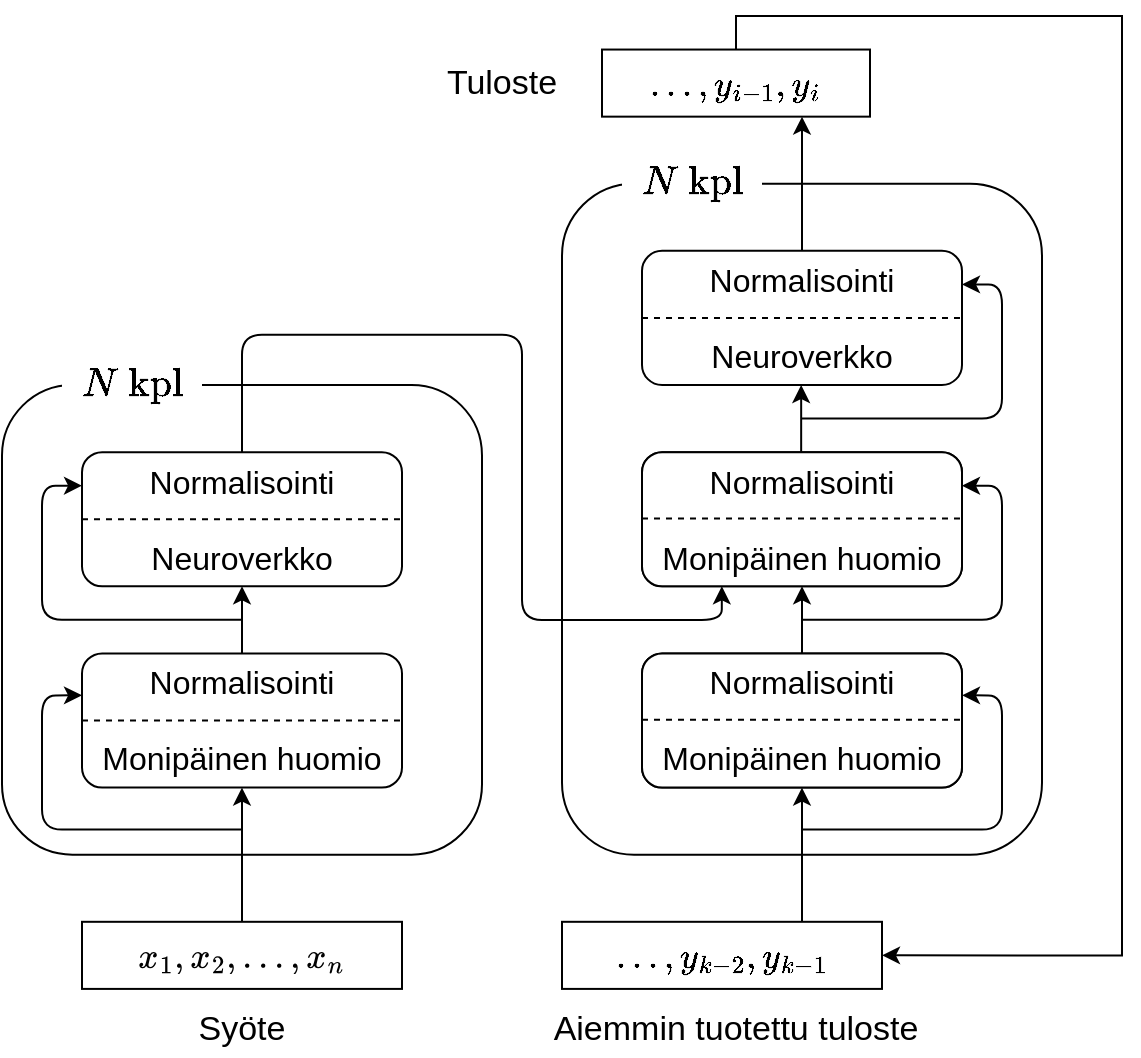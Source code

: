 <mxfile version="21.3.2" type="github">
  <diagram name="Sivu-1" id="GMaKvx0z-_WbxwCyOCGv">
    <mxGraphModel dx="1134" dy="603" grid="1" gridSize="10" guides="1" tooltips="1" connect="1" arrows="1" fold="1" page="1" pageScale="1" pageWidth="827" pageHeight="1169" math="1" shadow="0">
      <root>
        <mxCell id="0" />
        <mxCell id="1" parent="0" />
        <mxCell id="I8HA8xImL1ggvuEU1R1x-11" value="" style="group" vertex="1" connectable="0" parent="1">
          <mxGeometry x="120" y="280" width="560" height="520" as="geometry" />
        </mxCell>
        <mxCell id="7PYKrdhhIDAXLN2S15Va-42" style="edgeStyle=orthogonalEdgeStyle;rounded=1;orthogonalLoop=1;jettySize=auto;html=1;exitX=1;exitY=0.25;exitDx=0;exitDy=0;entryX=1;entryY=0.25;entryDx=0;entryDy=0;" parent="I8HA8xImL1ggvuEU1R1x-11" target="7PYKrdhhIDAXLN2S15Va-36" edge="1">
          <mxGeometry relative="1" as="geometry">
            <mxPoint x="400" y="201.29" as="sourcePoint" />
            <Array as="points">
              <mxPoint x="500" y="201.29" />
              <mxPoint x="500" y="134.194" />
            </Array>
          </mxGeometry>
        </mxCell>
        <mxCell id="7PYKrdhhIDAXLN2S15Va-36" value="&lt;div style=&quot;font-size: 16px;&quot;&gt;&lt;font style=&quot;font-size: 16px;&quot;&gt;Normalisointi&lt;/font&gt;&lt;/div&gt;&lt;div style=&quot;font-size: 16px;&quot;&gt;&lt;font style=&quot;font-size: 16px;&quot;&gt;&lt;br&gt;&lt;/font&gt;&lt;/div&gt;&lt;div style=&quot;font-size: 16px;&quot;&gt;&lt;font style=&quot;font-size: 16px;&quot;&gt;Neuroverkko&lt;font style=&quot;font-size: 16px;&quot;&gt;&lt;br&gt;&lt;/font&gt;&lt;/font&gt;&lt;/div&gt;" style="rounded=1;whiteSpace=wrap;html=1;" parent="I8HA8xImL1ggvuEU1R1x-11" vertex="1">
          <mxGeometry x="320" y="117.419" width="160" height="67.097" as="geometry" />
        </mxCell>
        <mxCell id="7PYKrdhhIDAXLN2S15Va-35" value="&lt;div style=&quot;font-size: 16px;&quot;&gt;&lt;font style=&quot;font-size: 16px;&quot;&gt;Normalisointi&lt;/font&gt;&lt;/div&gt;&lt;div style=&quot;font-size: 16px;&quot;&gt;&lt;font style=&quot;font-size: 16px;&quot;&gt;&lt;br&gt;&lt;/font&gt;&lt;/div&gt;&lt;div style=&quot;font-size: 16px;&quot;&gt;&lt;font style=&quot;font-size: 16px;&quot;&gt;Huomio&lt;font style=&quot;font-size: 16px;&quot;&gt;&lt;br&gt;&lt;/font&gt;&lt;/font&gt;&lt;/div&gt;" style="rounded=1;whiteSpace=wrap;html=1;" parent="I8HA8xImL1ggvuEU1R1x-11" vertex="1">
          <mxGeometry x="320" y="218.065" width="160" height="67.097" as="geometry" />
        </mxCell>
        <mxCell id="7PYKrdhhIDAXLN2S15Va-34" value="&lt;div style=&quot;font-size: 16px;&quot;&gt;&lt;font style=&quot;font-size: 16px;&quot;&gt;Normalisointi&lt;/font&gt;&lt;/div&gt;&lt;div style=&quot;font-size: 16px;&quot;&gt;&lt;font style=&quot;font-size: 16px;&quot;&gt;&lt;br&gt;&lt;/font&gt;&lt;/div&gt;&lt;div style=&quot;font-size: 16px;&quot;&gt;&lt;font style=&quot;font-size: 16px;&quot;&gt;Huomio&lt;font style=&quot;font-size: 16px;&quot;&gt;&lt;br&gt;&lt;/font&gt;&lt;/font&gt;&lt;/div&gt;" style="rounded=1;whiteSpace=wrap;html=1;" parent="I8HA8xImL1ggvuEU1R1x-11" vertex="1">
          <mxGeometry x="320" y="318.71" width="160" height="67.097" as="geometry" />
        </mxCell>
        <mxCell id="7PYKrdhhIDAXLN2S15Va-33" value="&lt;div style=&quot;font-size: 16px;&quot;&gt;&lt;font style=&quot;font-size: 16px;&quot;&gt;Normalisointi&lt;/font&gt;&lt;/div&gt;&lt;div style=&quot;font-size: 16px;&quot;&gt;&lt;font style=&quot;font-size: 16px;&quot;&gt;&lt;br&gt;&lt;/font&gt;&lt;/div&gt;&lt;div style=&quot;font-size: 16px;&quot;&gt;&lt;font style=&quot;font-size: 16px;&quot;&gt;Monipäinen huomio&lt;font style=&quot;font-size: 16px;&quot;&gt;&lt;br&gt;&lt;/font&gt;&lt;/font&gt;&lt;/div&gt;" style="rounded=1;whiteSpace=wrap;html=1;" parent="I8HA8xImL1ggvuEU1R1x-11" vertex="1">
          <mxGeometry x="40" y="318.71" width="160" height="67.097" as="geometry" />
        </mxCell>
        <mxCell id="7PYKrdhhIDAXLN2S15Va-39" style="edgeStyle=orthogonalEdgeStyle;rounded=1;orthogonalLoop=1;jettySize=auto;html=1;exitX=0.5;exitY=0;exitDx=0;exitDy=0;entryX=0.333;entryY=0.6;entryDx=0;entryDy=0;entryPerimeter=0;" parent="I8HA8xImL1ggvuEU1R1x-11" source="7PYKrdhhIDAXLN2S15Va-3" edge="1">
          <mxGeometry relative="1" as="geometry">
            <mxPoint x="359.92" y="285.161" as="targetPoint" />
            <Array as="points">
              <mxPoint x="120" y="159.355" />
              <mxPoint x="260" y="159.355" />
              <mxPoint x="260" y="301.935" />
              <mxPoint x="360" y="301.935" />
            </Array>
          </mxGeometry>
        </mxCell>
        <mxCell id="7PYKrdhhIDAXLN2S15Va-48" style="edgeStyle=orthogonalEdgeStyle;rounded=1;orthogonalLoop=1;jettySize=auto;html=1;entryX=0;entryY=0.25;entryDx=0;entryDy=0;" parent="I8HA8xImL1ggvuEU1R1x-11" target="7PYKrdhhIDAXLN2S15Va-3" edge="1">
          <mxGeometry relative="1" as="geometry">
            <mxPoint x="120" y="301.935" as="sourcePoint" />
            <Array as="points">
              <mxPoint x="20" y="301.935" />
              <mxPoint x="20" y="234.839" />
            </Array>
          </mxGeometry>
        </mxCell>
        <mxCell id="7PYKrdhhIDAXLN2S15Va-3" value="&lt;div style=&quot;font-size: 16px;&quot;&gt;&lt;font style=&quot;font-size: 16px;&quot;&gt;Normalisointi&lt;/font&gt;&lt;/div&gt;&lt;div style=&quot;font-size: 16px;&quot;&gt;&lt;font style=&quot;font-size: 16px;&quot;&gt;&lt;br&gt;&lt;/font&gt;&lt;/div&gt;&lt;div style=&quot;font-size: 16px;&quot;&gt;&lt;font style=&quot;font-size: 16px;&quot;&gt;Neuroverkko&lt;br&gt;&lt;/font&gt;&lt;/div&gt;" style="rounded=1;whiteSpace=wrap;html=1;" parent="I8HA8xImL1ggvuEU1R1x-11" vertex="1">
          <mxGeometry x="40" y="218.065" width="160" height="67.097" as="geometry" />
        </mxCell>
        <mxCell id="7PYKrdhhIDAXLN2S15Va-24" style="edgeStyle=orthogonalEdgeStyle;rounded=0;orthogonalLoop=1;jettySize=auto;html=1;exitX=0.5;exitY=0;exitDx=0;exitDy=0;entryX=0.5;entryY=1;entryDx=0;entryDy=0;" parent="I8HA8xImL1ggvuEU1R1x-11" edge="1">
          <mxGeometry relative="1" as="geometry">
            <mxPoint x="400" y="318.71" as="sourcePoint" />
            <mxPoint x="400" y="285.161" as="targetPoint" />
          </mxGeometry>
        </mxCell>
        <mxCell id="7PYKrdhhIDAXLN2S15Va-26" style="edgeStyle=orthogonalEdgeStyle;rounded=0;orthogonalLoop=1;jettySize=auto;html=1;entryX=0.5;entryY=1;entryDx=0;entryDy=0;exitX=0.75;exitY=0;exitDx=0;exitDy=0;" parent="I8HA8xImL1ggvuEU1R1x-11" edge="1">
          <mxGeometry relative="1" as="geometry">
            <mxPoint x="400" y="385.806" as="targetPoint" />
            <mxPoint x="400" y="452.903" as="sourcePoint" />
          </mxGeometry>
        </mxCell>
        <mxCell id="7PYKrdhhIDAXLN2S15Va-31" style="edgeStyle=orthogonalEdgeStyle;rounded=0;orthogonalLoop=1;jettySize=auto;html=1;exitX=0.5;exitY=0;exitDx=0;exitDy=0;" parent="I8HA8xImL1ggvuEU1R1x-11" edge="1">
          <mxGeometry relative="1" as="geometry">
            <mxPoint x="400" y="50.323" as="targetPoint" />
            <mxPoint x="400" y="117.419" as="sourcePoint" />
          </mxGeometry>
        </mxCell>
        <mxCell id="7PYKrdhhIDAXLN2S15Va-25" style="edgeStyle=orthogonalEdgeStyle;rounded=0;orthogonalLoop=1;jettySize=auto;html=1;exitX=0.5;exitY=0;exitDx=0;exitDy=0;entryX=0.5;entryY=1;entryDx=0;entryDy=0;" parent="I8HA8xImL1ggvuEU1R1x-11" edge="1">
          <mxGeometry relative="1" as="geometry">
            <mxPoint x="399.58" y="218.065" as="sourcePoint" />
            <mxPoint x="399.58" y="184.516" as="targetPoint" />
          </mxGeometry>
        </mxCell>
        <mxCell id="7PYKrdhhIDAXLN2S15Va-9" value="" style="endArrow=classic;html=1;rounded=0;entryX=0.5;entryY=1;entryDx=0;entryDy=0;exitX=0.5;exitY=0;exitDx=0;exitDy=0;" parent="I8HA8xImL1ggvuEU1R1x-11" target="7PYKrdhhIDAXLN2S15Va-3" edge="1">
          <mxGeometry width="50" height="50" relative="1" as="geometry">
            <mxPoint x="120" y="318.71" as="sourcePoint" />
            <mxPoint x="360" y="260" as="targetPoint" />
          </mxGeometry>
        </mxCell>
        <mxCell id="7PYKrdhhIDAXLN2S15Va-10" value="" style="endArrow=classic;html=1;rounded=0;entryX=0.5;entryY=1;entryDx=0;entryDy=0;" parent="I8HA8xImL1ggvuEU1R1x-11" edge="1">
          <mxGeometry width="50" height="50" relative="1" as="geometry">
            <mxPoint x="120" y="452.903" as="sourcePoint" />
            <mxPoint x="120" y="385.806" as="targetPoint" />
          </mxGeometry>
        </mxCell>
        <mxCell id="7PYKrdhhIDAXLN2S15Va-15" value="" style="endArrow=none;dashed=1;html=1;rounded=0;exitX=0;exitY=0.5;exitDx=0;exitDy=0;entryX=1;entryY=0.5;entryDx=0;entryDy=0;" parent="I8HA8xImL1ggvuEU1R1x-11" edge="1">
          <mxGeometry width="50" height="50" relative="1" as="geometry">
            <mxPoint x="40" y="352.258" as="sourcePoint" />
            <mxPoint x="200" y="352.258" as="targetPoint" />
          </mxGeometry>
        </mxCell>
        <mxCell id="7PYKrdhhIDAXLN2S15Va-16" value="" style="endArrow=none;dashed=1;html=1;rounded=0;exitX=0;exitY=0.5;exitDx=0;exitDy=0;entryX=1;entryY=0.5;entryDx=0;entryDy=0;" parent="I8HA8xImL1ggvuEU1R1x-11" source="7PYKrdhhIDAXLN2S15Va-3" target="7PYKrdhhIDAXLN2S15Va-3" edge="1">
          <mxGeometry width="50" height="50" relative="1" as="geometry">
            <mxPoint x="230" y="327.097" as="sourcePoint" />
            <mxPoint x="280" y="285.161" as="targetPoint" />
          </mxGeometry>
        </mxCell>
        <mxCell id="7PYKrdhhIDAXLN2S15Va-21" value="" style="endArrow=none;dashed=1;html=1;rounded=0;exitX=0;exitY=0.5;exitDx=0;exitDy=0;entryX=1;entryY=0.5;entryDx=0;entryDy=0;" parent="I8HA8xImL1ggvuEU1R1x-11" edge="1">
          <mxGeometry width="50" height="50" relative="1" as="geometry">
            <mxPoint x="320" y="150.968" as="sourcePoint" />
            <mxPoint x="480" y="150.968" as="targetPoint" />
          </mxGeometry>
        </mxCell>
        <mxCell id="7PYKrdhhIDAXLN2S15Va-22" value="" style="endArrow=none;dashed=1;html=1;rounded=0;exitX=0;exitY=0.5;exitDx=0;exitDy=0;entryX=1;entryY=0.5;entryDx=0;entryDy=0;" parent="I8HA8xImL1ggvuEU1R1x-11" edge="1">
          <mxGeometry width="50" height="50" relative="1" as="geometry">
            <mxPoint x="320" y="251.194" as="sourcePoint" />
            <mxPoint x="480" y="251.194" as="targetPoint" />
          </mxGeometry>
        </mxCell>
        <mxCell id="7PYKrdhhIDAXLN2S15Va-23" value="" style="endArrow=none;dashed=1;html=1;rounded=0;exitX=0;exitY=0.5;exitDx=0;exitDy=0;entryX=1;entryY=0.5;entryDx=0;entryDy=0;" parent="I8HA8xImL1ggvuEU1R1x-11" edge="1">
          <mxGeometry width="50" height="50" relative="1" as="geometry">
            <mxPoint x="320" y="351.839" as="sourcePoint" />
            <mxPoint x="480" y="351.839" as="targetPoint" />
          </mxGeometry>
        </mxCell>
        <mxCell id="7PYKrdhhIDAXLN2S15Va-43" style="edgeStyle=orthogonalEdgeStyle;rounded=1;orthogonalLoop=1;jettySize=auto;html=1;exitX=1;exitY=0.25;exitDx=0;exitDy=0;entryX=1;entryY=0.25;entryDx=0;entryDy=0;" parent="I8HA8xImL1ggvuEU1R1x-11" edge="1">
          <mxGeometry relative="1" as="geometry">
            <mxPoint x="480" y="234.839" as="targetPoint" />
            <mxPoint x="400" y="301.935" as="sourcePoint" />
            <Array as="points">
              <mxPoint x="500" y="301.935" />
              <mxPoint x="500" y="234.839" />
            </Array>
          </mxGeometry>
        </mxCell>
        <mxCell id="7PYKrdhhIDAXLN2S15Va-44" style="edgeStyle=orthogonalEdgeStyle;rounded=1;orthogonalLoop=1;jettySize=auto;html=1;exitX=1;exitY=0.25;exitDx=0;exitDy=0;entryX=1;entryY=0.25;entryDx=0;entryDy=0;" parent="I8HA8xImL1ggvuEU1R1x-11" edge="1">
          <mxGeometry relative="1" as="geometry">
            <mxPoint x="480" y="339.677" as="targetPoint" />
            <mxPoint x="400" y="406.774" as="sourcePoint" />
            <Array as="points">
              <mxPoint x="500" y="406.774" />
              <mxPoint x="500" y="339.677" />
            </Array>
          </mxGeometry>
        </mxCell>
        <mxCell id="7PYKrdhhIDAXLN2S15Va-49" style="edgeStyle=orthogonalEdgeStyle;rounded=1;orthogonalLoop=1;jettySize=auto;html=1;entryX=0;entryY=0.25;entryDx=0;entryDy=0;" parent="I8HA8xImL1ggvuEU1R1x-11" edge="1">
          <mxGeometry relative="1" as="geometry">
            <mxPoint x="40" y="339.677" as="targetPoint" />
            <mxPoint x="120" y="406.774" as="sourcePoint" />
            <Array as="points">
              <mxPoint x="20" y="406.774" />
              <mxPoint x="20" y="339.677" />
            </Array>
          </mxGeometry>
        </mxCell>
        <mxCell id="7PYKrdhhIDAXLN2S15Va-50" value="" style="rounded=1;whiteSpace=wrap;html=1;fillColor=none;" parent="I8HA8xImL1ggvuEU1R1x-11" vertex="1">
          <mxGeometry y="184.516" width="240" height="234.839" as="geometry" />
        </mxCell>
        <mxCell id="7PYKrdhhIDAXLN2S15Va-51" value="" style="rounded=1;whiteSpace=wrap;html=1;fillColor=none;" parent="I8HA8xImL1ggvuEU1R1x-11" vertex="1">
          <mxGeometry x="280" y="83.871" width="240" height="335.484" as="geometry" />
        </mxCell>
        <mxCell id="Tz3jFz0AzKm_h4EaVXFq-5" style="edgeStyle=orthogonalEdgeStyle;rounded=0;orthogonalLoop=1;jettySize=auto;html=1;exitX=0.5;exitY=0;exitDx=0;exitDy=0;" parent="I8HA8xImL1ggvuEU1R1x-11" source="Tz3jFz0AzKm_h4EaVXFq-4" edge="1">
          <mxGeometry relative="1" as="geometry">
            <mxPoint x="440" y="469.677" as="targetPoint" />
            <Array as="points">
              <mxPoint x="367" />
              <mxPoint x="560" />
            </Array>
          </mxGeometry>
        </mxCell>
        <mxCell id="Tz3jFz0AzKm_h4EaVXFq-4" value="&lt;div style=&quot;font-size: 13px;&quot;&gt;&lt;font style=&quot;font-size: 15px;&quot;&gt;$$\dots, y_{i-1}, y_{i}$$&lt;/font&gt;&lt;/div&gt;" style="rounded=0;whiteSpace=wrap;html=1;" parent="I8HA8xImL1ggvuEU1R1x-11" vertex="1">
          <mxGeometry x="300" y="16.774" width="134" height="33.548" as="geometry" />
        </mxCell>
        <mxCell id="Tz3jFz0AzKm_h4EaVXFq-6" value="&lt;font style=&quot;font-size: 15px;&quot;&gt;&lt;svg xmlns:xlink=&quot;http://www.w3.org/1999/xlink&quot; viewBox=&quot;0 -442 5769 636&quot; role=&quot;img&quot; height=&quot;1.439ex&quot; width=&quot;13.052ex&quot; xmlns=&quot;http://www.w3.org/2000/svg&quot; style=&quot;vertical-align: -0.439ex;&quot;&gt;&lt;defs&gt;&lt;path d=&quot;M52 289Q59 331 106 386T222 442Q257 442 286 424T329 379Q371 442 430 442Q467 442 494 420T522 361Q522 332 508 314T481 292T458 288Q439 288 427 299T415 328Q415 374 465 391Q454 404 425 404Q412 404 406 402Q368 386 350 336Q290 115 290 78Q290 50 306 38T341 26Q378 26 414 59T463 140Q466 150 469 151T485 153H489Q504 153 504 145Q504 144 502 134Q486 77 440 33T333 -11Q263 -11 227 52Q186 -10 133 -10H127Q78 -10 57 16T35 71Q35 103 54 123T99 143Q142 143 142 101Q142 81 130 66T107 46T94 41L91 40Q91 39 97 36T113 29T132 26Q168 26 194 71Q203 87 217 139T245 247T261 313Q266 340 266 352Q266 380 251 392T217 404Q177 404 142 372T93 290Q91 281 88 280T72 278H58Q52 284 52 289Z&quot; id=&quot;MJX-2-TEX-I-1D465&quot;&gt;&lt;/path&gt;&lt;path d=&quot;M213 578L200 573Q186 568 160 563T102 556H83V602H102Q149 604 189 617T245 641T273 663Q275 666 285 666Q294 666 302 660V361L303 61Q310 54 315 52T339 48T401 46H427V0H416Q395 3 257 3Q121 3 100 0H88V46H114Q136 46 152 46T177 47T193 50T201 52T207 57T213 61V578Z&quot; id=&quot;MJX-2-TEX-N-31&quot;&gt;&lt;/path&gt;&lt;path d=&quot;M78 35T78 60T94 103T137 121Q165 121 187 96T210 8Q210 -27 201 -60T180 -117T154 -158T130 -185T117 -194Q113 -194 104 -185T95 -172Q95 -168 106 -156T131 -126T157 -76T173 -3V9L172 8Q170 7 167 6T161 3T152 1T140 0Q113 0 96 17Z&quot; id=&quot;MJX-2-TEX-N-2C&quot;&gt;&lt;/path&gt;&lt;path d=&quot;M109 429Q82 429 66 447T50 491Q50 562 103 614T235 666Q326 666 387 610T449 465Q449 422 429 383T381 315T301 241Q265 210 201 149L142 93L218 92Q375 92 385 97Q392 99 409 186V189H449V186Q448 183 436 95T421 3V0H50V19V31Q50 38 56 46T86 81Q115 113 136 137Q145 147 170 174T204 211T233 244T261 278T284 308T305 340T320 369T333 401T340 431T343 464Q343 527 309 573T212 619Q179 619 154 602T119 569T109 550Q109 549 114 549Q132 549 151 535T170 489Q170 464 154 447T109 429Z&quot; id=&quot;MJX-2-TEX-N-32&quot;&gt;&lt;/path&gt;&lt;path d=&quot;M78 60Q78 84 95 102T138 120Q162 120 180 104T199 61Q199 36 182 18T139 0T96 17T78 60ZM525 60Q525 84 542 102T585 120Q609 120 627 104T646 61Q646 36 629 18T586 0T543 17T525 60ZM972 60Q972 84 989 102T1032 120Q1056 120 1074 104T1093 61Q1093 36 1076 18T1033 0T990 17T972 60Z&quot; id=&quot;MJX-2-TEX-N-2026&quot;&gt;&lt;/path&gt;&lt;path d=&quot;M21 287Q22 293 24 303T36 341T56 388T89 425T135 442Q171 442 195 424T225 390T231 369Q231 367 232 367L243 378Q304 442 382 442Q436 442 469 415T503 336T465 179T427 52Q427 26 444 26Q450 26 453 27Q482 32 505 65T540 145Q542 153 560 153Q580 153 580 145Q580 144 576 130Q568 101 554 73T508 17T439 -10Q392 -10 371 17T350 73Q350 92 386 193T423 345Q423 404 379 404H374Q288 404 229 303L222 291L189 157Q156 26 151 16Q138 -11 108 -11Q95 -11 87 -5T76 7T74 17Q74 30 112 180T152 343Q153 348 153 366Q153 405 129 405Q91 405 66 305Q60 285 60 284Q58 278 41 278H27Q21 284 21 287Z&quot; id=&quot;MJX-2-TEX-I-1D45B&quot;&gt;&lt;/path&gt;&lt;/defs&gt;&lt;g transform=&quot;scale(1,-1)&quot; stroke-width=&quot;0&quot; fill=&quot;currentColor&quot; stroke=&quot;currentColor&quot;&gt;&lt;g data-mml-node=&quot;math&quot;&gt;&lt;g data-mml-node=&quot;msub&quot;&gt;&lt;g data-mml-node=&quot;mi&quot;&gt;&lt;use xlink:href=&quot;#MJX-2-TEX-I-1D465&quot; data-c=&quot;1D465&quot;&gt;&lt;/use&gt;&lt;/g&gt;&lt;g transform=&quot;translate(605,-150) scale(0.707)&quot; data-mml-node=&quot;mn&quot;&gt;&lt;use xlink:href=&quot;#MJX-2-TEX-N-31&quot; data-c=&quot;31&quot;&gt;&lt;/use&gt;&lt;/g&gt;&lt;/g&gt;&lt;g transform=&quot;translate(1008.6,0)&quot; data-mml-node=&quot;mo&quot;&gt;&lt;use xlink:href=&quot;#MJX-2-TEX-N-2C&quot; data-c=&quot;2C&quot;&gt;&lt;/use&gt;&lt;/g&gt;&lt;g transform=&quot;translate(1453.2,0)&quot; data-mml-node=&quot;msub&quot;&gt;&lt;g data-mml-node=&quot;mi&quot;&gt;&lt;use xlink:href=&quot;#MJX-2-TEX-I-1D465&quot; data-c=&quot;1D465&quot;&gt;&lt;/use&gt;&lt;/g&gt;&lt;g transform=&quot;translate(605,-150) scale(0.707)&quot; data-mml-node=&quot;mn&quot;&gt;&lt;use xlink:href=&quot;#MJX-2-TEX-N-32&quot; data-c=&quot;32&quot;&gt;&lt;/use&gt;&lt;/g&gt;&lt;/g&gt;&lt;g transform=&quot;translate(2461.8,0)&quot; data-mml-node=&quot;mo&quot;&gt;&lt;use xlink:href=&quot;#MJX-2-TEX-N-2C&quot; data-c=&quot;2C&quot;&gt;&lt;/use&gt;&lt;/g&gt;&lt;g transform=&quot;translate(2906.4,0)&quot; data-mml-node=&quot;mo&quot;&gt;&lt;use xlink:href=&quot;#MJX-2-TEX-N-2026&quot; data-c=&quot;2026&quot;&gt;&lt;/use&gt;&lt;/g&gt;&lt;g transform=&quot;translate(4245.1,0)&quot; data-mml-node=&quot;mo&quot;&gt;&lt;use xlink:href=&quot;#MJX-2-TEX-N-2C&quot; data-c=&quot;2C&quot;&gt;&lt;/use&gt;&lt;/g&gt;&lt;g transform=&quot;translate(4689.8,0)&quot; data-mml-node=&quot;msub&quot;&gt;&lt;g data-mml-node=&quot;mi&quot;&gt;&lt;use xlink:href=&quot;#MJX-2-TEX-I-1D465&quot; data-c=&quot;1D465&quot;&gt;&lt;/use&gt;&lt;/g&gt;&lt;g transform=&quot;translate(605,-150) scale(0.707)&quot; data-mml-node=&quot;mi&quot;&gt;&lt;use xlink:href=&quot;#MJX-2-TEX-I-1D45B&quot; data-c=&quot;1D45B&quot;&gt;&lt;/use&gt;&lt;/g&gt;&lt;/g&gt;&lt;/g&gt;&lt;/g&gt;&lt;/svg&gt;&lt;/font&gt;" style="rounded=0;whiteSpace=wrap;html=1;" parent="I8HA8xImL1ggvuEU1R1x-11" vertex="1">
          <mxGeometry x="40" y="452.903" width="160" height="33.548" as="geometry" />
        </mxCell>
        <mxCell id="Tz3jFz0AzKm_h4EaVXFq-7" value="&lt;div&gt;&lt;font style=&quot;font-size: 15px;&quot;&gt;$$\dots, y_{k-2}, y_{k-1}$$&lt;/font&gt;&lt;/div&gt;" style="rounded=0;whiteSpace=wrap;html=1;" parent="I8HA8xImL1ggvuEU1R1x-11" vertex="1">
          <mxGeometry x="280" y="452.903" width="160" height="33.548" as="geometry" />
        </mxCell>
        <mxCell id="I8HA8xImL1ggvuEU1R1x-1" value="&lt;font style=&quot;font-size: 17px;&quot;&gt;Syöte&lt;/font&gt;" style="text;html=1;strokeColor=none;fillColor=none;align=center;verticalAlign=middle;whiteSpace=wrap;rounded=0;" vertex="1" parent="I8HA8xImL1ggvuEU1R1x-11">
          <mxGeometry x="90" y="494.839" width="60" height="25.161" as="geometry" />
        </mxCell>
        <mxCell id="I8HA8xImL1ggvuEU1R1x-7" value="&lt;div style=&quot;font-size: 16px;&quot;&gt;&lt;font style=&quot;font-size: 16px;&quot;&gt;Normalisointi&lt;/font&gt;&lt;/div&gt;&lt;div style=&quot;font-size: 16px;&quot;&gt;&lt;font style=&quot;font-size: 16px;&quot;&gt;&lt;br&gt;&lt;/font&gt;&lt;/div&gt;&lt;div style=&quot;font-size: 16px;&quot;&gt;&lt;font style=&quot;font-size: 16px;&quot;&gt;Monipäinen huomio&lt;font style=&quot;font-size: 16px;&quot;&gt;&lt;br&gt;&lt;/font&gt;&lt;/font&gt;&lt;/div&gt;" style="rounded=1;whiteSpace=wrap;html=1;" vertex="1" parent="I8HA8xImL1ggvuEU1R1x-11">
          <mxGeometry x="320" y="318.71" width="160" height="67.097" as="geometry" />
        </mxCell>
        <mxCell id="I8HA8xImL1ggvuEU1R1x-2" value="&lt;font style=&quot;font-size: 17px;&quot;&gt;Tuloste&lt;/font&gt;" style="text;html=1;strokeColor=none;fillColor=none;align=center;verticalAlign=middle;whiteSpace=wrap;rounded=0;" vertex="1" parent="I8HA8xImL1ggvuEU1R1x-11">
          <mxGeometry x="220" y="20.968" width="60" height="25.161" as="geometry" />
        </mxCell>
        <mxCell id="I8HA8xImL1ggvuEU1R1x-3" value="&lt;font style=&quot;font-size: 17px;&quot;&gt;Aiemmin tuotettu tuloste&lt;/font&gt;" style="text;html=1;strokeColor=none;fillColor=none;align=center;verticalAlign=middle;whiteSpace=wrap;rounded=0;" vertex="1" parent="I8HA8xImL1ggvuEU1R1x-11">
          <mxGeometry x="272" y="494.839" width="190" height="25.161" as="geometry" />
        </mxCell>
        <mxCell id="I8HA8xImL1ggvuEU1R1x-4" value="&lt;div style=&quot;font-size: 13px;&quot;&gt;&lt;font style=&quot;font-size: 17px;&quot;&gt;$$N\text{ kpl}$$&lt;/font&gt;&lt;/div&gt;" style="text;html=1;strokeColor=none;fillColor=default;align=center;verticalAlign=middle;whiteSpace=wrap;rounded=0;" vertex="1" parent="I8HA8xImL1ggvuEU1R1x-11">
          <mxGeometry x="30" y="167.742" width="70" height="33.548" as="geometry" />
        </mxCell>
        <mxCell id="I8HA8xImL1ggvuEU1R1x-5" value="&lt;div style=&quot;font-size: 13px;&quot;&gt;&lt;font style=&quot;font-size: 17px;&quot;&gt;$$N\text{ kpl}$$&lt;/font&gt;&lt;/div&gt;" style="text;html=1;strokeColor=none;fillColor=default;align=center;verticalAlign=middle;whiteSpace=wrap;rounded=0;" vertex="1" parent="I8HA8xImL1ggvuEU1R1x-11">
          <mxGeometry x="310" y="67.097" width="70" height="33.548" as="geometry" />
        </mxCell>
        <mxCell id="I8HA8xImL1ggvuEU1R1x-8" value="&lt;div style=&quot;font-size: 16px;&quot;&gt;&lt;font style=&quot;font-size: 16px;&quot;&gt;Normalisointi&lt;/font&gt;&lt;/div&gt;&lt;div style=&quot;font-size: 16px;&quot;&gt;&lt;font style=&quot;font-size: 16px;&quot;&gt;&lt;br&gt;&lt;/font&gt;&lt;/div&gt;&lt;div style=&quot;font-size: 16px;&quot;&gt;&lt;font style=&quot;font-size: 16px;&quot;&gt;Monipäinen huomio&lt;font style=&quot;font-size: 16px;&quot;&gt;&lt;br&gt;&lt;/font&gt;&lt;/font&gt;&lt;/div&gt;" style="rounded=1;whiteSpace=wrap;html=1;" vertex="1" parent="I8HA8xImL1ggvuEU1R1x-11">
          <mxGeometry x="320" y="218.065" width="160" height="67.097" as="geometry" />
        </mxCell>
        <mxCell id="I8HA8xImL1ggvuEU1R1x-9" value="" style="endArrow=none;dashed=1;html=1;rounded=0;exitX=0;exitY=0.5;exitDx=0;exitDy=0;entryX=1;entryY=0.5;entryDx=0;entryDy=0;" edge="1" parent="I8HA8xImL1ggvuEU1R1x-11">
          <mxGeometry width="50" height="50" relative="1" as="geometry">
            <mxPoint x="320" y="351.897" as="sourcePoint" />
            <mxPoint x="480" y="351.897" as="targetPoint" />
          </mxGeometry>
        </mxCell>
        <mxCell id="I8HA8xImL1ggvuEU1R1x-10" value="" style="endArrow=none;dashed=1;html=1;rounded=0;exitX=0;exitY=0.5;exitDx=0;exitDy=0;entryX=1;entryY=0.5;entryDx=0;entryDy=0;" edge="1" parent="I8HA8xImL1ggvuEU1R1x-11">
          <mxGeometry width="50" height="50" relative="1" as="geometry">
            <mxPoint x="320" y="251.252" as="sourcePoint" />
            <mxPoint x="480" y="251.252" as="targetPoint" />
          </mxGeometry>
        </mxCell>
      </root>
    </mxGraphModel>
  </diagram>
</mxfile>
